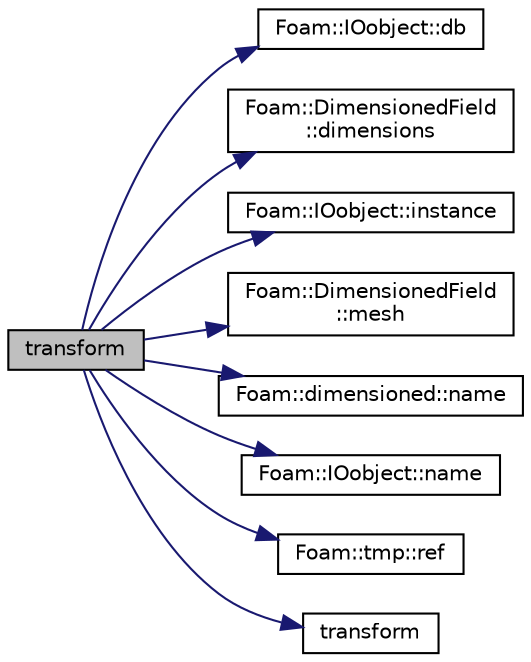 digraph "transform"
{
  bgcolor="transparent";
  edge [fontname="Helvetica",fontsize="10",labelfontname="Helvetica",labelfontsize="10"];
  node [fontname="Helvetica",fontsize="10",shape=record];
  rankdir="LR";
  Node89264 [label="transform",height=0.2,width=0.4,color="black", fillcolor="grey75", style="filled", fontcolor="black"];
  Node89264 -> Node89265 [color="midnightblue",fontsize="10",style="solid",fontname="Helvetica"];
  Node89265 [label="Foam::IOobject::db",height=0.2,width=0.4,color="black",URL="$a27249.html#a65cc75d9f80b1df5c3184fb2274a97f1",tooltip="Return the local objectRegistry. "];
  Node89264 -> Node89266 [color="midnightblue",fontsize="10",style="solid",fontname="Helvetica"];
  Node89266 [label="Foam::DimensionedField\l::dimensions",height=0.2,width=0.4,color="black",URL="$a27497.html#a512673c2674ca2d38885f1bb5f6994fb",tooltip="Return dimensions. "];
  Node89264 -> Node89267 [color="midnightblue",fontsize="10",style="solid",fontname="Helvetica"];
  Node89267 [label="Foam::IOobject::instance",height=0.2,width=0.4,color="black",URL="$a27249.html#acac6de003b420b848571b5064e50ed89"];
  Node89264 -> Node89268 [color="midnightblue",fontsize="10",style="solid",fontname="Helvetica"];
  Node89268 [label="Foam::DimensionedField\l::mesh",height=0.2,width=0.4,color="black",URL="$a27497.html#a8f1110830348a1448a14ab5e3cf47e3b",tooltip="Return mesh. "];
  Node89264 -> Node89269 [color="midnightblue",fontsize="10",style="solid",fontname="Helvetica"];
  Node89269 [label="Foam::dimensioned::name",height=0.2,width=0.4,color="black",URL="$a27473.html#ade4113569ef0db70665fded275a5e38e",tooltip="Return const reference to name. "];
  Node89264 -> Node89270 [color="midnightblue",fontsize="10",style="solid",fontname="Helvetica"];
  Node89270 [label="Foam::IOobject::name",height=0.2,width=0.4,color="black",URL="$a27249.html#acc80e00a8ac919288fb55bd14cc88bf6",tooltip="Return name. "];
  Node89264 -> Node89271 [color="midnightblue",fontsize="10",style="solid",fontname="Helvetica"];
  Node89271 [label="Foam::tmp::ref",height=0.2,width=0.4,color="black",URL="$a27077.html#aeaf81e641282874cef07f5b808efc83b",tooltip="Return non-const reference or generate a fatal error. "];
  Node89264 -> Node89272 [color="midnightblue",fontsize="10",style="solid",fontname="Helvetica"];
  Node89272 [label="transform",height=0.2,width=0.4,color="black",URL="$a21851.html#a919915170941701c1223291531ad010c"];
}
